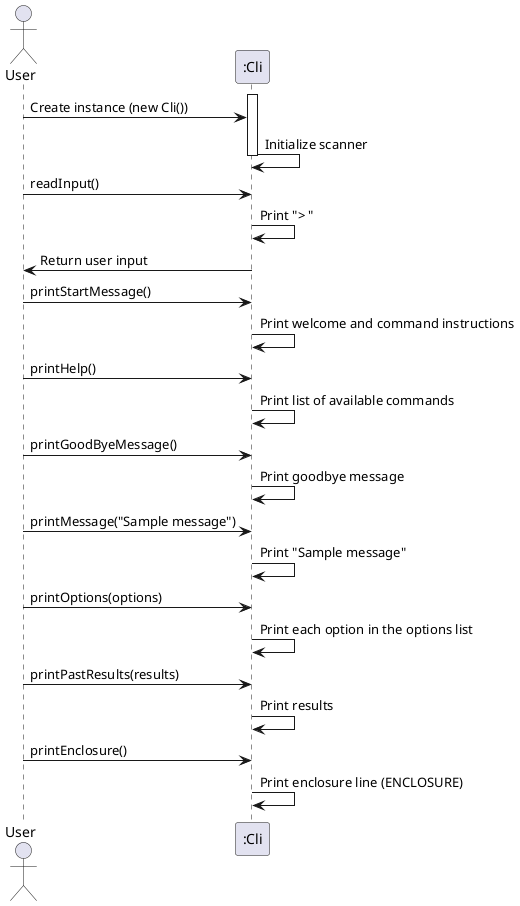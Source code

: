 @startuml

actor User

participant ":Cli" as CLI

activate CLI
User -> CLI : Create instance (new Cli())
CLI -> CLI : Initialize scanner
deactivate CLI

participant ":readInput" as readInput
activate readInput
User -> readInput : Call readInput()
readInput -> CLI : Print "> "
readInput -> User : Return user input
deactivate readInput

participant ":printStartMessage" as printStart
activate printStart
User -> printStart : Call printStartMessage()
printStart -> CLI : Print welcome and command instructions
deactivate printStart

participant ":printHelp" as printHelp
activate printHelp
User -> printHelp : Call printHelp()
printHelp -> CLI : Print list of available commands
deactivate printHelp

participant ":printGoodByeMessage" as printGoodBye
activate printGoodBye
User -> printGoodBye : Call printGoodByeMessage()
printGoodBye -> CLI : Print goodbye message
@startuml

actor User

participant ":Cli" as CLI

activate CLI
User -> CLI : Create instance (new Cli())
CLI -> CLI : Initialize scanner
deactivate CLI

User -> CLI : readInput()
CLI -> CLI : Print "> "
CLI -> User : Return user input

User -> CLI : printStartMessage()
CLI -> CLI : Print welcome and command instructions

User -> CLI : printHelp()
CLI -> CLI : Print list of available commands

User -> CLI : printGoodByeMessage()
CLI -> CLI : Print goodbye message

User -> CLI : printMessage("Sample message")
CLI -> CLI : Print "Sample message"

User -> CLI : printOptions(options)
CLI -> CLI : Print each option in the options list

User -> CLI : printPastResults(results)
CLI -> CLI : Print results

User -> CLI : printEnclosure()
CLI -> CLI : Print enclosure line (ENCLOSURE)

@enduml


